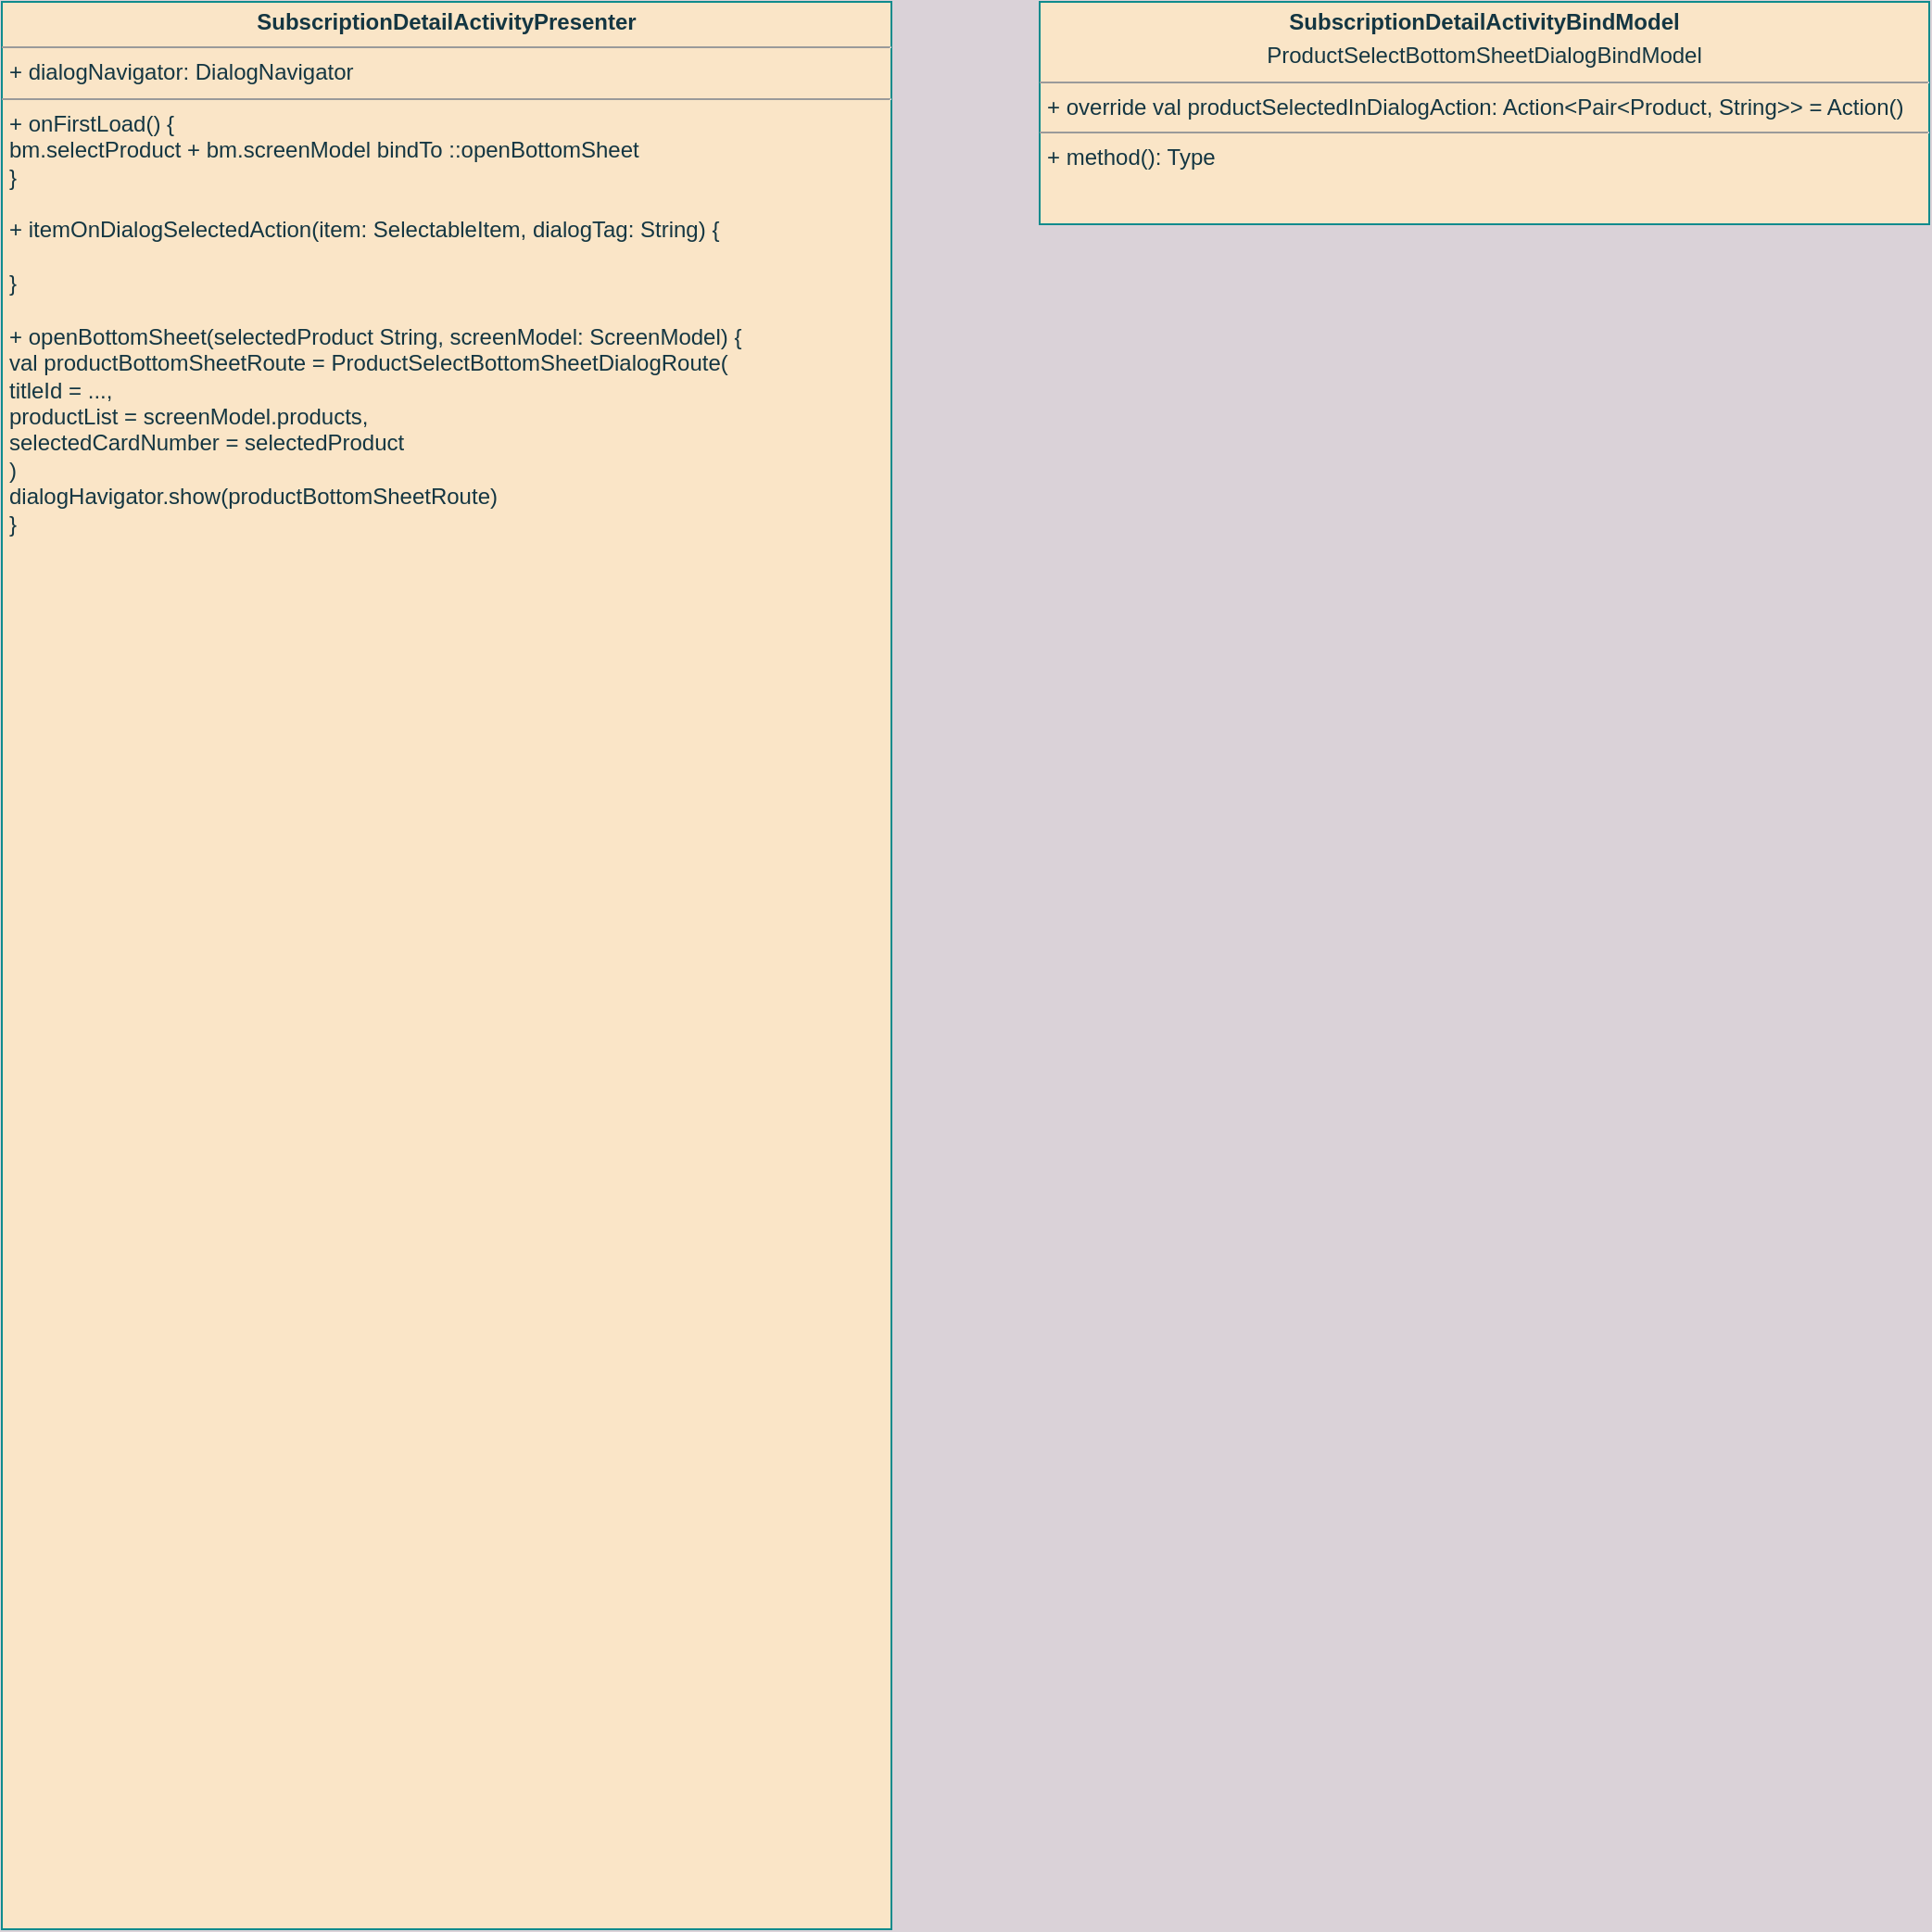 <mxfile version="20.0.3" type="github">
  <diagram id="dgySgIXKoiI1m48yWmHK" name="Page-1">
    <mxGraphModel dx="860" dy="545" grid="1" gridSize="10" guides="1" tooltips="1" connect="1" arrows="1" fold="1" page="1" pageScale="1" pageWidth="827" pageHeight="1169" background="#DAD2D8" math="0" shadow="0">
      <root>
        <mxCell id="0" />
        <mxCell id="1" parent="0" />
        <mxCell id="GnEPdB5FuV8N0eEhSFUD-5" value="&lt;p style=&quot;margin:0px;margin-top:4px;text-align:center;&quot;&gt;&lt;b&gt;SubscriptionDetailActivityPresenter&lt;/b&gt;&lt;br&gt;&lt;/p&gt;&lt;hr size=&quot;1&quot;&gt;&lt;p style=&quot;margin:0px;margin-left:4px;&quot;&gt;+ dialogNavigator: DialogNavigator&lt;br&gt;&lt;/p&gt;&lt;hr size=&quot;1&quot;&gt;&lt;p style=&quot;margin:0px;margin-left:4px;&quot;&gt;+ onFirstLoad() {&lt;/p&gt;&lt;p style=&quot;margin:0px;margin-left:4px;&quot;&gt;bm.selectProduct + bm.screenModel bindTo ::openBottomSheet&lt;br&gt;&lt;/p&gt;&lt;p style=&quot;margin:0px;margin-left:4px;&quot;&gt;}&lt;br&gt;&lt;/p&gt;&lt;p style=&quot;margin:0px;margin-left:4px;&quot;&gt;&lt;br&gt;&lt;/p&gt;&lt;p style=&quot;margin:0px;margin-left:4px;&quot;&gt;+ itemOnDialogSelectedAction(item: SelectableItem, dialogTag: String) {&lt;/p&gt;&lt;p style=&quot;margin:0px;margin-left:4px;&quot;&gt;&lt;br&gt;&lt;/p&gt;&lt;p style=&quot;margin:0px;margin-left:4px;&quot;&gt;}&lt;/p&gt;&lt;p style=&quot;margin:0px;margin-left:4px;&quot;&gt;&lt;br&gt;&lt;/p&gt;&lt;p style=&quot;margin:0px;margin-left:4px;&quot;&gt;+ openBottomSheet(selectedProduct String, screenModel: ScreenModel) {&lt;/p&gt;&lt;p style=&quot;margin:0px;margin-left:4px;&quot;&gt;val productBottomSheetRoute = ProductSelectBottomSheetDialogRoute(&lt;/p&gt;&lt;p style=&quot;margin:0px;margin-left:4px;&quot;&gt;titleId = ...,&lt;/p&gt;&lt;p style=&quot;margin:0px;margin-left:4px;&quot;&gt;productList = screenModel.products,&lt;/p&gt;&lt;p style=&quot;margin:0px;margin-left:4px;&quot;&gt;selectedCardNumber = selectedProduct&lt;br&gt;&lt;/p&gt;&lt;p style=&quot;margin:0px;margin-left:4px;&quot;&gt;)&lt;br&gt;&lt;/p&gt;&lt;p style=&quot;margin:0px;margin-left:4px;&quot;&gt;dialogHavigator.show(productBottomSheetRoute)&lt;br&gt;&lt;/p&gt;&lt;p style=&quot;margin:0px;margin-left:4px;&quot;&gt;}&lt;br&gt;&lt;/p&gt;" style="verticalAlign=top;align=left;overflow=fill;fontSize=12;fontFamily=Helvetica;html=1;rounded=0;sketch=0;fontColor=#143642;strokeColor=#0F8B8D;fillColor=#FAE5C7;" vertex="1" parent="1">
          <mxGeometry x="120" y="120" width="480" height="1040" as="geometry" />
        </mxCell>
        <mxCell id="GnEPdB5FuV8N0eEhSFUD-6" value="&lt;p style=&quot;margin:0px;margin-top:4px;text-align:center;&quot;&gt;&lt;b&gt;SubscriptionDetailActivityBindModel&lt;/b&gt;&lt;/p&gt;&lt;p style=&quot;margin:0px;margin-top:4px;text-align:center;&quot;&gt;ProductSelectBottomSheetDialogBindModel&lt;b&gt;&lt;br&gt;&lt;/b&gt;&lt;/p&gt;&lt;hr size=&quot;1&quot;&gt;&lt;p style=&quot;margin:0px;margin-left:4px;&quot;&gt;+ override val productSelectedInDialogAction: Action&amp;lt;Pair&amp;lt;Product, String&amp;gt;&amp;gt; = Action()&lt;/p&gt;&lt;hr size=&quot;1&quot;&gt;&lt;p style=&quot;margin:0px;margin-left:4px;&quot;&gt;+ method(): Type&lt;/p&gt;" style="verticalAlign=top;align=left;overflow=fill;fontSize=12;fontFamily=Helvetica;html=1;rounded=0;sketch=0;fontColor=#143642;strokeColor=#0F8B8D;fillColor=#FAE5C7;" vertex="1" parent="1">
          <mxGeometry x="680" y="120" width="480" height="120" as="geometry" />
        </mxCell>
      </root>
    </mxGraphModel>
  </diagram>
</mxfile>
